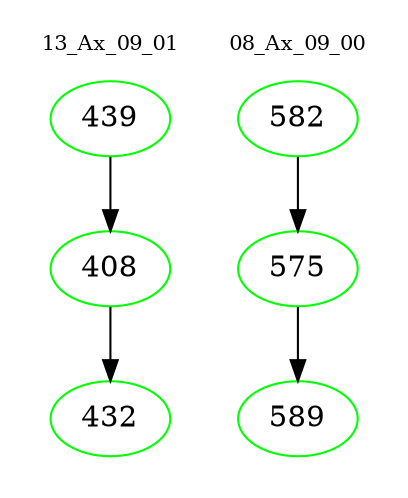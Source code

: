 digraph{
subgraph cluster_0 {
color = white
label = "13_Ax_09_01";
fontsize=10;
T0_439 [label="439", color="green"]
T0_439 -> T0_408 [color="black"]
T0_408 [label="408", color="green"]
T0_408 -> T0_432 [color="black"]
T0_432 [label="432", color="green"]
}
subgraph cluster_1 {
color = white
label = "08_Ax_09_00";
fontsize=10;
T1_582 [label="582", color="green"]
T1_582 -> T1_575 [color="black"]
T1_575 [label="575", color="green"]
T1_575 -> T1_589 [color="black"]
T1_589 [label="589", color="green"]
}
}
